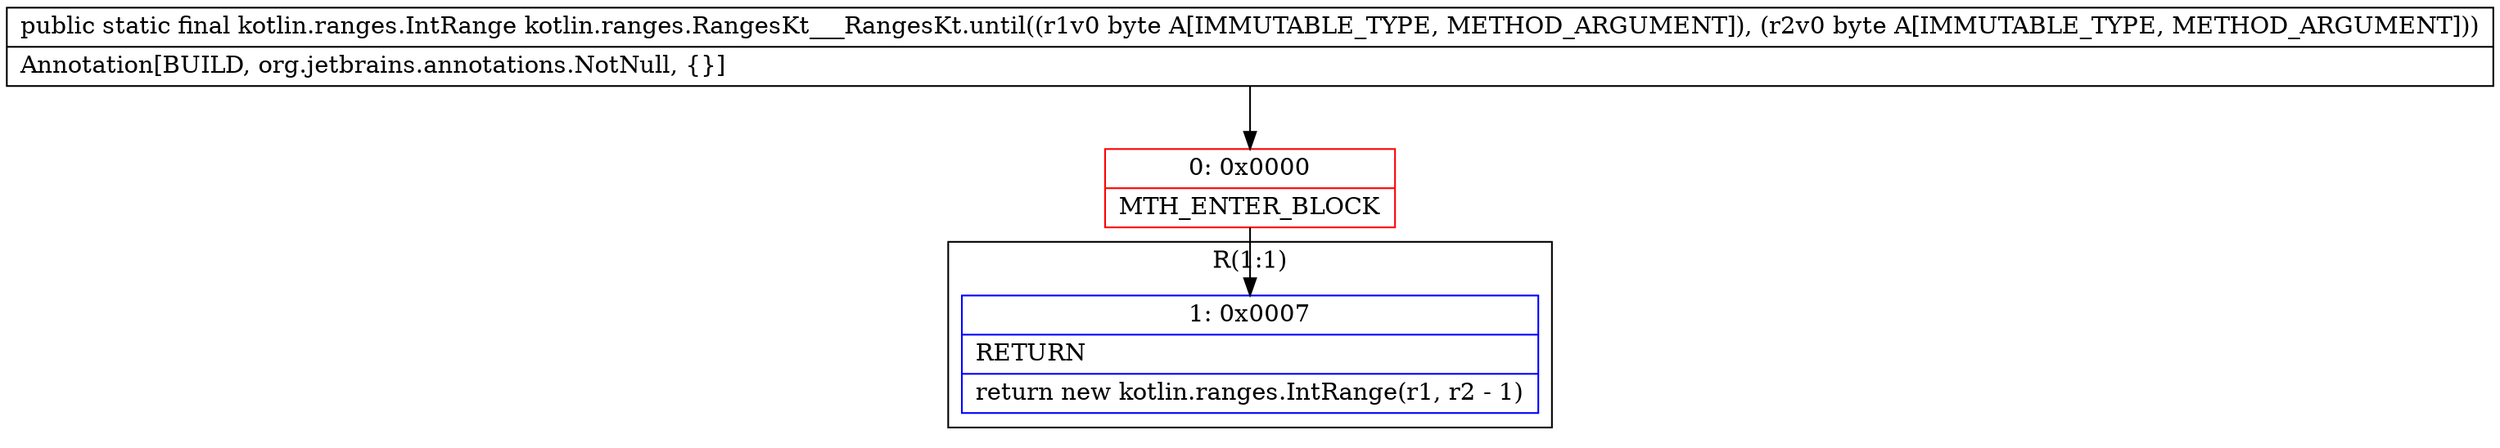 digraph "CFG forkotlin.ranges.RangesKt___RangesKt.until(BB)Lkotlin\/ranges\/IntRange;" {
subgraph cluster_Region_2127877226 {
label = "R(1:1)";
node [shape=record,color=blue];
Node_1 [shape=record,label="{1\:\ 0x0007|RETURN\l|return new kotlin.ranges.IntRange(r1, r2 \- 1)\l}"];
}
Node_0 [shape=record,color=red,label="{0\:\ 0x0000|MTH_ENTER_BLOCK\l}"];
MethodNode[shape=record,label="{public static final kotlin.ranges.IntRange kotlin.ranges.RangesKt___RangesKt.until((r1v0 byte A[IMMUTABLE_TYPE, METHOD_ARGUMENT]), (r2v0 byte A[IMMUTABLE_TYPE, METHOD_ARGUMENT]))  | Annotation[BUILD, org.jetbrains.annotations.NotNull, \{\}]\l}"];
MethodNode -> Node_0;
Node_0 -> Node_1;
}


